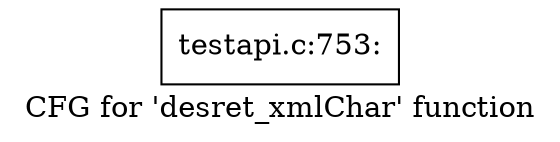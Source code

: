 digraph "CFG for 'desret_xmlChar' function" {
	label="CFG for 'desret_xmlChar' function";

	Node0x496e4d0 [shape=record,label="{testapi.c:753:}"];
}
